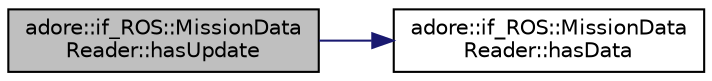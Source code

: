 digraph "adore::if_ROS::MissionDataReader::hasUpdate"
{
 // LATEX_PDF_SIZE
  edge [fontname="Helvetica",fontsize="10",labelfontname="Helvetica",labelfontsize="10"];
  node [fontname="Helvetica",fontsize="10",shape=record];
  rankdir="LR";
  Node1 [label="adore::if_ROS::MissionData\lReader::hasUpdate",height=0.2,width=0.4,color="black", fillcolor="grey75", style="filled", fontcolor="black",tooltip=" "];
  Node1 -> Node2 [color="midnightblue",fontsize="10",style="solid",fontname="Helvetica"];
  Node2 [label="adore::if_ROS::MissionData\lReader::hasData",height=0.2,width=0.4,color="black", fillcolor="white", style="filled",URL="$classadore_1_1if__ROS_1_1MissionDataReader.html#a7db0ae51c39f88b67f7526181e059439",tooltip=" "];
}
